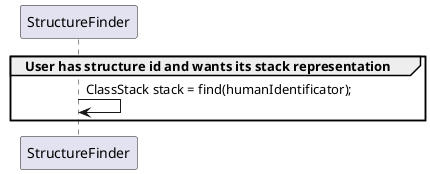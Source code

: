 @startuml

	group User has structure id and wants its stack representation
	      StructureFinder -> StructureFinder : ClassStack stack = find(humanIdentificator);
	end

@enduml

